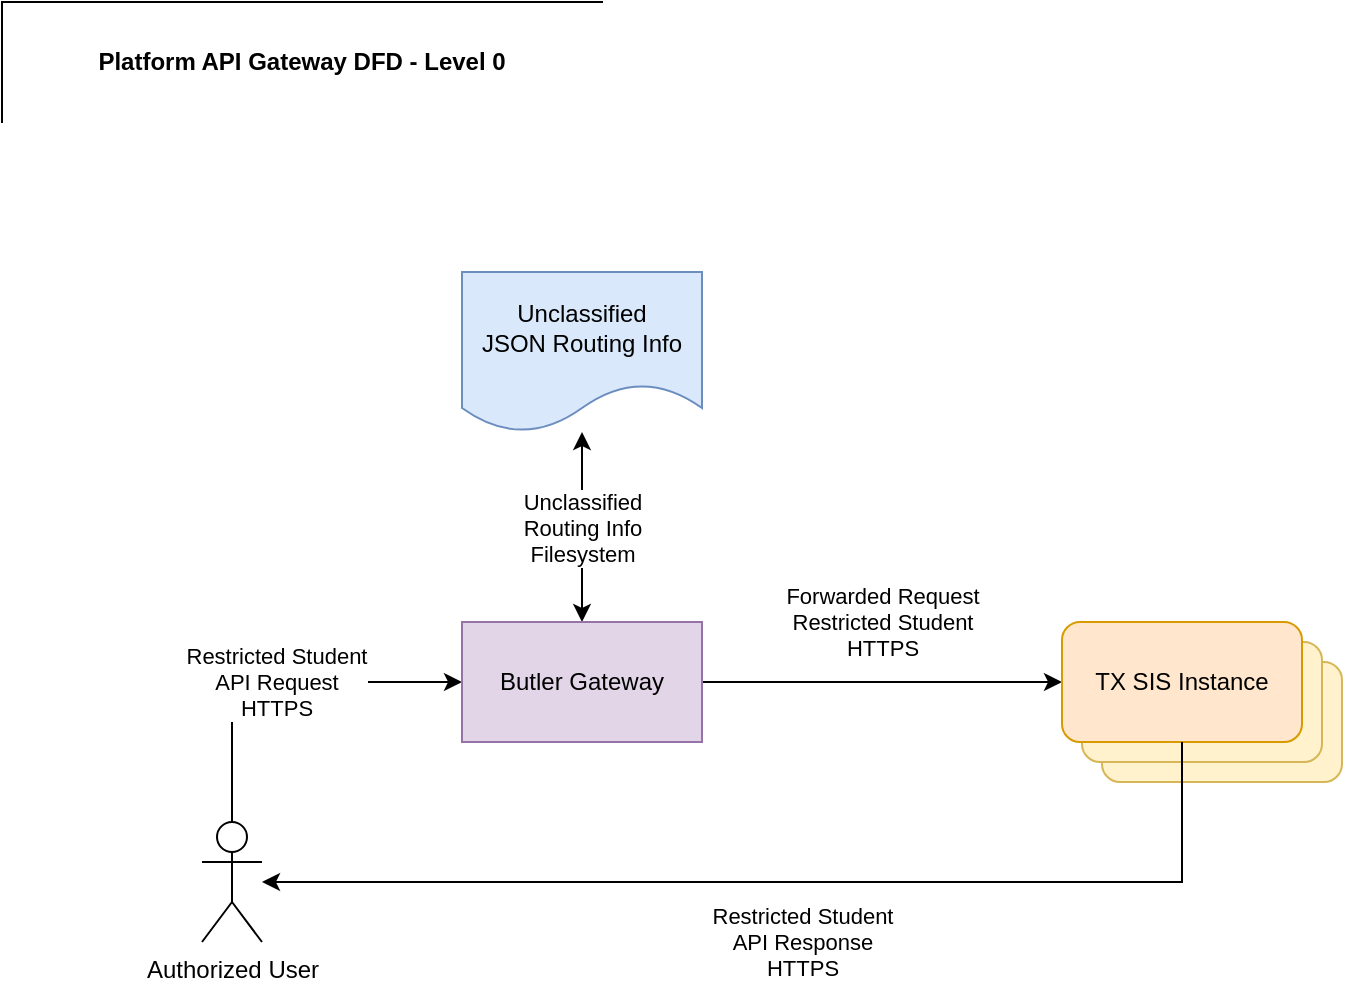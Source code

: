 <mxfile version="20.8.16" type="device"><diagram name="Page-1" id="g7S1QMbIfYLZPxOHycVF"><mxGraphModel dx="1356" dy="988" grid="1" gridSize="10" guides="1" tooltips="1" connect="1" arrows="1" fold="1" page="1" pageScale="1" pageWidth="850" pageHeight="1100" math="0" shadow="0"><root><mxCell id="0"/><mxCell id="1" parent="0"/><mxCell id="-g8zrjvSW6ZdotV9t9QR-29" value="TX SIS Instance" style="rounded=1;whiteSpace=wrap;html=1;fillColor=#fff2cc;strokeColor=#d6b656;" parent="1" vertex="1"><mxGeometry x="590" y="370" width="120" height="60" as="geometry"/></mxCell><mxCell id="-g8zrjvSW6ZdotV9t9QR-28" value="TX SIS Instance" style="rounded=1;whiteSpace=wrap;html=1;fillColor=#fff2cc;strokeColor=#d6b656;" parent="1" vertex="1"><mxGeometry x="580" y="360" width="120" height="60" as="geometry"/></mxCell><mxCell id="-g8zrjvSW6ZdotV9t9QR-4" value="Authorized User" style="shape=umlActor;verticalLabelPosition=bottom;verticalAlign=top;html=1;outlineConnect=0;" parent="1" vertex="1"><mxGeometry x="140" y="450" width="30" height="60" as="geometry"/></mxCell><mxCell id="-g8zrjvSW6ZdotV9t9QR-13" value="&lt;b&gt;Platform API Gateway DFD - Level 0&lt;/b&gt;" style="shape=partialRectangle;whiteSpace=wrap;html=1;bottom=0;right=0;fillColor=none;" parent="1" vertex="1"><mxGeometry x="40" y="40" width="300" height="60" as="geometry"/></mxCell><mxCell id="-g8zrjvSW6ZdotV9t9QR-24" value="Restricted Student&lt;br&gt;API Request &lt;br&gt;HTTPS" style="edgeStyle=orthogonalEdgeStyle;rounded=0;orthogonalLoop=1;jettySize=auto;html=1;startArrow=classic;startFill=1;endArrow=none;endFill=0;exitX=0;exitY=0.5;exitDx=0;exitDy=0;entryX=0.5;entryY=0;entryDx=0;entryDy=0;entryPerimeter=0;" parent="1" source="-g8zrjvSW6ZdotV9t9QR-23" target="-g8zrjvSW6ZdotV9t9QR-4" edge="1"><mxGeometry x="0.006" relative="1" as="geometry"><mxPoint as="offset"/><mxPoint x="237" y="363" as="sourcePoint"/><mxPoint x="142" y="433" as="targetPoint"/></mxGeometry></mxCell><mxCell id="-g8zrjvSW6ZdotV9t9QR-26" value="Unclassified&lt;br&gt;Routing Info&lt;br&gt;Filesystem" style="edgeStyle=orthogonalEdgeStyle;rounded=0;orthogonalLoop=1;jettySize=auto;html=1;startArrow=classic;startFill=1;endArrow=classic;endFill=1;" parent="1" source="-g8zrjvSW6ZdotV9t9QR-23" target="-g8zrjvSW6ZdotV9t9QR-25" edge="1"><mxGeometry relative="1" as="geometry"/></mxCell><mxCell id="-g8zrjvSW6ZdotV9t9QR-30" value="Forwarded Request&lt;br&gt;Restricted Student&lt;br&gt;HTTPS" style="edgeStyle=orthogonalEdgeStyle;rounded=0;orthogonalLoop=1;jettySize=auto;html=1;startArrow=none;startFill=0;endArrow=classic;endFill=1;" parent="1" source="-g8zrjvSW6ZdotV9t9QR-23" target="-g8zrjvSW6ZdotV9t9QR-27" edge="1"><mxGeometry y="30" relative="1" as="geometry"><mxPoint as="offset"/></mxGeometry></mxCell><mxCell id="-g8zrjvSW6ZdotV9t9QR-23" value="Butler Gateway" style="rounded=0;whiteSpace=wrap;html=1;fillColor=#e1d5e7;strokeColor=#9673a6;" parent="1" vertex="1"><mxGeometry x="270" y="350" width="120" height="60" as="geometry"/></mxCell><mxCell id="-g8zrjvSW6ZdotV9t9QR-25" value="Unclassified&lt;br&gt;JSON Routing Info" style="shape=document;whiteSpace=wrap;html=1;boundedLbl=1;fillColor=#dae8fc;strokeColor=#6c8ebf;" parent="1" vertex="1"><mxGeometry x="270" y="175" width="120" height="80" as="geometry"/></mxCell><mxCell id="-g8zrjvSW6ZdotV9t9QR-27" value="TX SIS Instance" style="rounded=1;whiteSpace=wrap;html=1;fillColor=#ffe6cc;strokeColor=#d79b00;" parent="1" vertex="1"><mxGeometry x="570" y="350" width="120" height="60" as="geometry"/></mxCell><mxCell id="-g8zrjvSW6ZdotV9t9QR-31" value="Restricted Student &lt;br&gt;API Response&lt;br&gt;HTTPS" style="endArrow=classic;html=1;rounded=0;exitX=0.5;exitY=1;exitDx=0;exitDy=0;edgeStyle=orthogonalEdgeStyle;" parent="1" source="-g8zrjvSW6ZdotV9t9QR-27" target="-g8zrjvSW6ZdotV9t9QR-4" edge="1"><mxGeometry x="-0.019" y="30" width="50" height="50" relative="1" as="geometry"><mxPoint x="490" y="550" as="sourcePoint"/><mxPoint x="540" y="500" as="targetPoint"/><Array as="points"><mxPoint x="630" y="480"/></Array><mxPoint as="offset"/></mxGeometry></mxCell></root></mxGraphModel></diagram></mxfile>